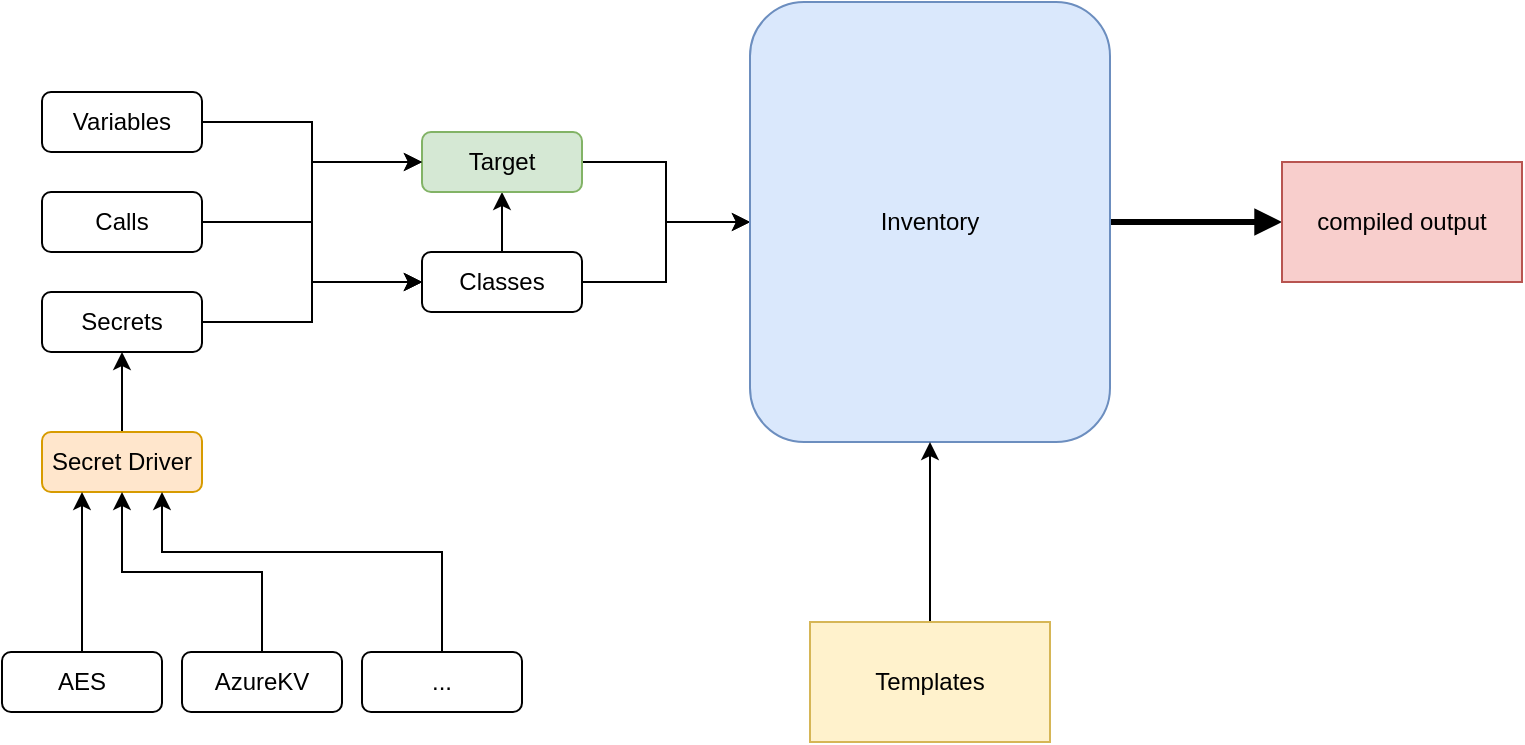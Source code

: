 <mxfile version="20.2.8" type="device"><diagram id="dJmjbtMH_SNCKL_Y6oLb" name="Seite-1"><mxGraphModel dx="1681" dy="650" grid="1" gridSize="10" guides="1" tooltips="1" connect="1" arrows="1" fold="1" page="1" pageScale="1" pageWidth="827" pageHeight="1169" math="0" shadow="0"><root><mxCell id="0"/><mxCell id="1" parent="0"/><mxCell id="uQtj4HGwPsjcYV1cBRqx-14" style="edgeStyle=orthogonalEdgeStyle;rounded=0;orthogonalLoop=1;jettySize=auto;html=1;exitX=0.5;exitY=0;exitDx=0;exitDy=0;entryX=0.5;entryY=1;entryDx=0;entryDy=0;" edge="1" parent="1" source="uQtj4HGwPsjcYV1cBRqx-1" target="uQtj4HGwPsjcYV1cBRqx-3"><mxGeometry relative="1" as="geometry"/></mxCell><mxCell id="uQtj4HGwPsjcYV1cBRqx-19" style="edgeStyle=orthogonalEdgeStyle;rounded=0;orthogonalLoop=1;jettySize=auto;html=1;exitX=1;exitY=0.5;exitDx=0;exitDy=0;" edge="1" parent="1" source="uQtj4HGwPsjcYV1cBRqx-1" target="uQtj4HGwPsjcYV1cBRqx-4"><mxGeometry relative="1" as="geometry"/></mxCell><mxCell id="uQtj4HGwPsjcYV1cBRqx-1" value="Classes" style="rounded=1;whiteSpace=wrap;html=1;" vertex="1" parent="1"><mxGeometry x="250" y="240" width="80" height="30" as="geometry"/></mxCell><mxCell id="uQtj4HGwPsjcYV1cBRqx-18" style="edgeStyle=orthogonalEdgeStyle;rounded=0;orthogonalLoop=1;jettySize=auto;html=1;exitX=1;exitY=0.5;exitDx=0;exitDy=0;" edge="1" parent="1" source="uQtj4HGwPsjcYV1cBRqx-3" target="uQtj4HGwPsjcYV1cBRqx-4"><mxGeometry relative="1" as="geometry"/></mxCell><mxCell id="uQtj4HGwPsjcYV1cBRqx-3" value="Target" style="rounded=1;whiteSpace=wrap;html=1;fillColor=#d5e8d4;strokeColor=#82b366;" vertex="1" parent="1"><mxGeometry x="250" y="180" width="80" height="30" as="geometry"/></mxCell><mxCell id="uQtj4HGwPsjcYV1cBRqx-28" style="edgeStyle=orthogonalEdgeStyle;rounded=0;orthogonalLoop=1;jettySize=auto;html=1;exitX=1;exitY=0.5;exitDx=0;exitDy=0;strokeWidth=3;endArrow=block;endFill=1;entryX=0;entryY=0.5;entryDx=0;entryDy=0;" edge="1" parent="1" source="uQtj4HGwPsjcYV1cBRqx-4" target="uQtj4HGwPsjcYV1cBRqx-29"><mxGeometry relative="1" as="geometry"><mxPoint x="720" y="224.857" as="targetPoint"/></mxGeometry></mxCell><mxCell id="uQtj4HGwPsjcYV1cBRqx-4" value="Inventory" style="rounded=1;whiteSpace=wrap;html=1;fillColor=#dae8fc;strokeColor=#6c8ebf;" vertex="1" parent="1"><mxGeometry x="414" y="115" width="180" height="220" as="geometry"/></mxCell><mxCell id="uQtj4HGwPsjcYV1cBRqx-11" style="edgeStyle=orthogonalEdgeStyle;rounded=0;orthogonalLoop=1;jettySize=auto;html=1;exitX=1;exitY=0.5;exitDx=0;exitDy=0;entryX=0;entryY=0.5;entryDx=0;entryDy=0;" edge="1" parent="1" source="uQtj4HGwPsjcYV1cBRqx-5" target="uQtj4HGwPsjcYV1cBRqx-1"><mxGeometry relative="1" as="geometry"/></mxCell><mxCell id="uQtj4HGwPsjcYV1cBRqx-13" style="edgeStyle=orthogonalEdgeStyle;rounded=0;orthogonalLoop=1;jettySize=auto;html=1;exitX=1;exitY=0.5;exitDx=0;exitDy=0;entryX=0;entryY=0.5;entryDx=0;entryDy=0;" edge="1" parent="1" source="uQtj4HGwPsjcYV1cBRqx-5" target="uQtj4HGwPsjcYV1cBRqx-3"><mxGeometry relative="1" as="geometry"/></mxCell><mxCell id="uQtj4HGwPsjcYV1cBRqx-5" value="Variables" style="rounded=1;whiteSpace=wrap;html=1;" vertex="1" parent="1"><mxGeometry x="60" y="160" width="80" height="30" as="geometry"/></mxCell><mxCell id="uQtj4HGwPsjcYV1cBRqx-12" style="edgeStyle=orthogonalEdgeStyle;rounded=0;orthogonalLoop=1;jettySize=auto;html=1;exitX=1;exitY=0.5;exitDx=0;exitDy=0;entryX=0;entryY=0.5;entryDx=0;entryDy=0;" edge="1" parent="1" source="uQtj4HGwPsjcYV1cBRqx-6" target="uQtj4HGwPsjcYV1cBRqx-1"><mxGeometry relative="1" as="geometry"/></mxCell><mxCell id="uQtj4HGwPsjcYV1cBRqx-15" style="edgeStyle=orthogonalEdgeStyle;rounded=0;orthogonalLoop=1;jettySize=auto;html=1;exitX=1;exitY=0.5;exitDx=0;exitDy=0;entryX=0;entryY=0.5;entryDx=0;entryDy=0;" edge="1" parent="1" source="uQtj4HGwPsjcYV1cBRqx-6" target="uQtj4HGwPsjcYV1cBRqx-3"><mxGeometry relative="1" as="geometry"/></mxCell><mxCell id="uQtj4HGwPsjcYV1cBRqx-6" value="Calls" style="rounded=1;whiteSpace=wrap;html=1;" vertex="1" parent="1"><mxGeometry x="60" y="210" width="80" height="30" as="geometry"/></mxCell><mxCell id="uQtj4HGwPsjcYV1cBRqx-16" style="edgeStyle=orthogonalEdgeStyle;rounded=0;orthogonalLoop=1;jettySize=auto;html=1;exitX=1;exitY=0.5;exitDx=0;exitDy=0;entryX=0;entryY=0.5;entryDx=0;entryDy=0;" edge="1" parent="1" source="uQtj4HGwPsjcYV1cBRqx-7" target="uQtj4HGwPsjcYV1cBRqx-1"><mxGeometry relative="1" as="geometry"/></mxCell><mxCell id="uQtj4HGwPsjcYV1cBRqx-7" value="Secrets" style="rounded=1;whiteSpace=wrap;html=1;" vertex="1" parent="1"><mxGeometry x="60" y="260" width="80" height="30" as="geometry"/></mxCell><mxCell id="uQtj4HGwPsjcYV1cBRqx-17" style="edgeStyle=orthogonalEdgeStyle;rounded=0;orthogonalLoop=1;jettySize=auto;html=1;exitX=0.5;exitY=0;exitDx=0;exitDy=0;entryX=0.5;entryY=1;entryDx=0;entryDy=0;" edge="1" parent="1" source="uQtj4HGwPsjcYV1cBRqx-9" target="uQtj4HGwPsjcYV1cBRqx-7"><mxGeometry relative="1" as="geometry"/></mxCell><mxCell id="uQtj4HGwPsjcYV1cBRqx-9" value="Secret Driver" style="rounded=1;whiteSpace=wrap;html=1;fillColor=#ffe6cc;strokeColor=#d79b00;" vertex="1" parent="1"><mxGeometry x="60" y="330" width="80" height="30" as="geometry"/></mxCell><mxCell id="uQtj4HGwPsjcYV1cBRqx-21" style="edgeStyle=orthogonalEdgeStyle;rounded=0;orthogonalLoop=1;jettySize=auto;html=1;exitX=0.5;exitY=0;exitDx=0;exitDy=0;entryX=0.25;entryY=1;entryDx=0;entryDy=0;" edge="1" parent="1" source="uQtj4HGwPsjcYV1cBRqx-20" target="uQtj4HGwPsjcYV1cBRqx-9"><mxGeometry relative="1" as="geometry"/></mxCell><mxCell id="uQtj4HGwPsjcYV1cBRqx-20" value="AES" style="rounded=1;whiteSpace=wrap;html=1;" vertex="1" parent="1"><mxGeometry x="40" y="440" width="80" height="30" as="geometry"/></mxCell><mxCell id="uQtj4HGwPsjcYV1cBRqx-23" style="edgeStyle=orthogonalEdgeStyle;rounded=0;orthogonalLoop=1;jettySize=auto;html=1;exitX=0.5;exitY=0;exitDx=0;exitDy=0;entryX=0.5;entryY=1;entryDx=0;entryDy=0;" edge="1" parent="1" source="uQtj4HGwPsjcYV1cBRqx-22" target="uQtj4HGwPsjcYV1cBRqx-9"><mxGeometry relative="1" as="geometry"/></mxCell><mxCell id="uQtj4HGwPsjcYV1cBRqx-22" value="AzureKV" style="rounded=1;whiteSpace=wrap;html=1;" vertex="1" parent="1"><mxGeometry x="130" y="440" width="80" height="30" as="geometry"/></mxCell><mxCell id="uQtj4HGwPsjcYV1cBRqx-25" style="edgeStyle=orthogonalEdgeStyle;rounded=0;orthogonalLoop=1;jettySize=auto;html=1;exitX=0.5;exitY=0;exitDx=0;exitDy=0;entryX=0.75;entryY=1;entryDx=0;entryDy=0;" edge="1" parent="1" source="uQtj4HGwPsjcYV1cBRqx-24" target="uQtj4HGwPsjcYV1cBRqx-9"><mxGeometry relative="1" as="geometry"><Array as="points"><mxPoint x="260" y="390"/><mxPoint x="120" y="390"/></Array></mxGeometry></mxCell><mxCell id="uQtj4HGwPsjcYV1cBRqx-24" value="..." style="rounded=1;whiteSpace=wrap;html=1;" vertex="1" parent="1"><mxGeometry x="220" y="440" width="80" height="30" as="geometry"/></mxCell><mxCell id="uQtj4HGwPsjcYV1cBRqx-27" style="edgeStyle=orthogonalEdgeStyle;rounded=0;orthogonalLoop=1;jettySize=auto;html=1;exitX=0.5;exitY=0;exitDx=0;exitDy=0;entryX=0.5;entryY=1;entryDx=0;entryDy=0;" edge="1" parent="1" source="uQtj4HGwPsjcYV1cBRqx-26" target="uQtj4HGwPsjcYV1cBRqx-4"><mxGeometry relative="1" as="geometry"/></mxCell><mxCell id="uQtj4HGwPsjcYV1cBRqx-26" value="Templates" style="rounded=0;whiteSpace=wrap;html=1;fillColor=#fff2cc;strokeColor=#d6b656;" vertex="1" parent="1"><mxGeometry x="444" y="425" width="120" height="60" as="geometry"/></mxCell><mxCell id="uQtj4HGwPsjcYV1cBRqx-29" value="compiled output" style="rounded=0;whiteSpace=wrap;html=1;fillColor=#f8cecc;strokeColor=#b85450;" vertex="1" parent="1"><mxGeometry x="680" y="195" width="120" height="60" as="geometry"/></mxCell></root></mxGraphModel></diagram></mxfile>